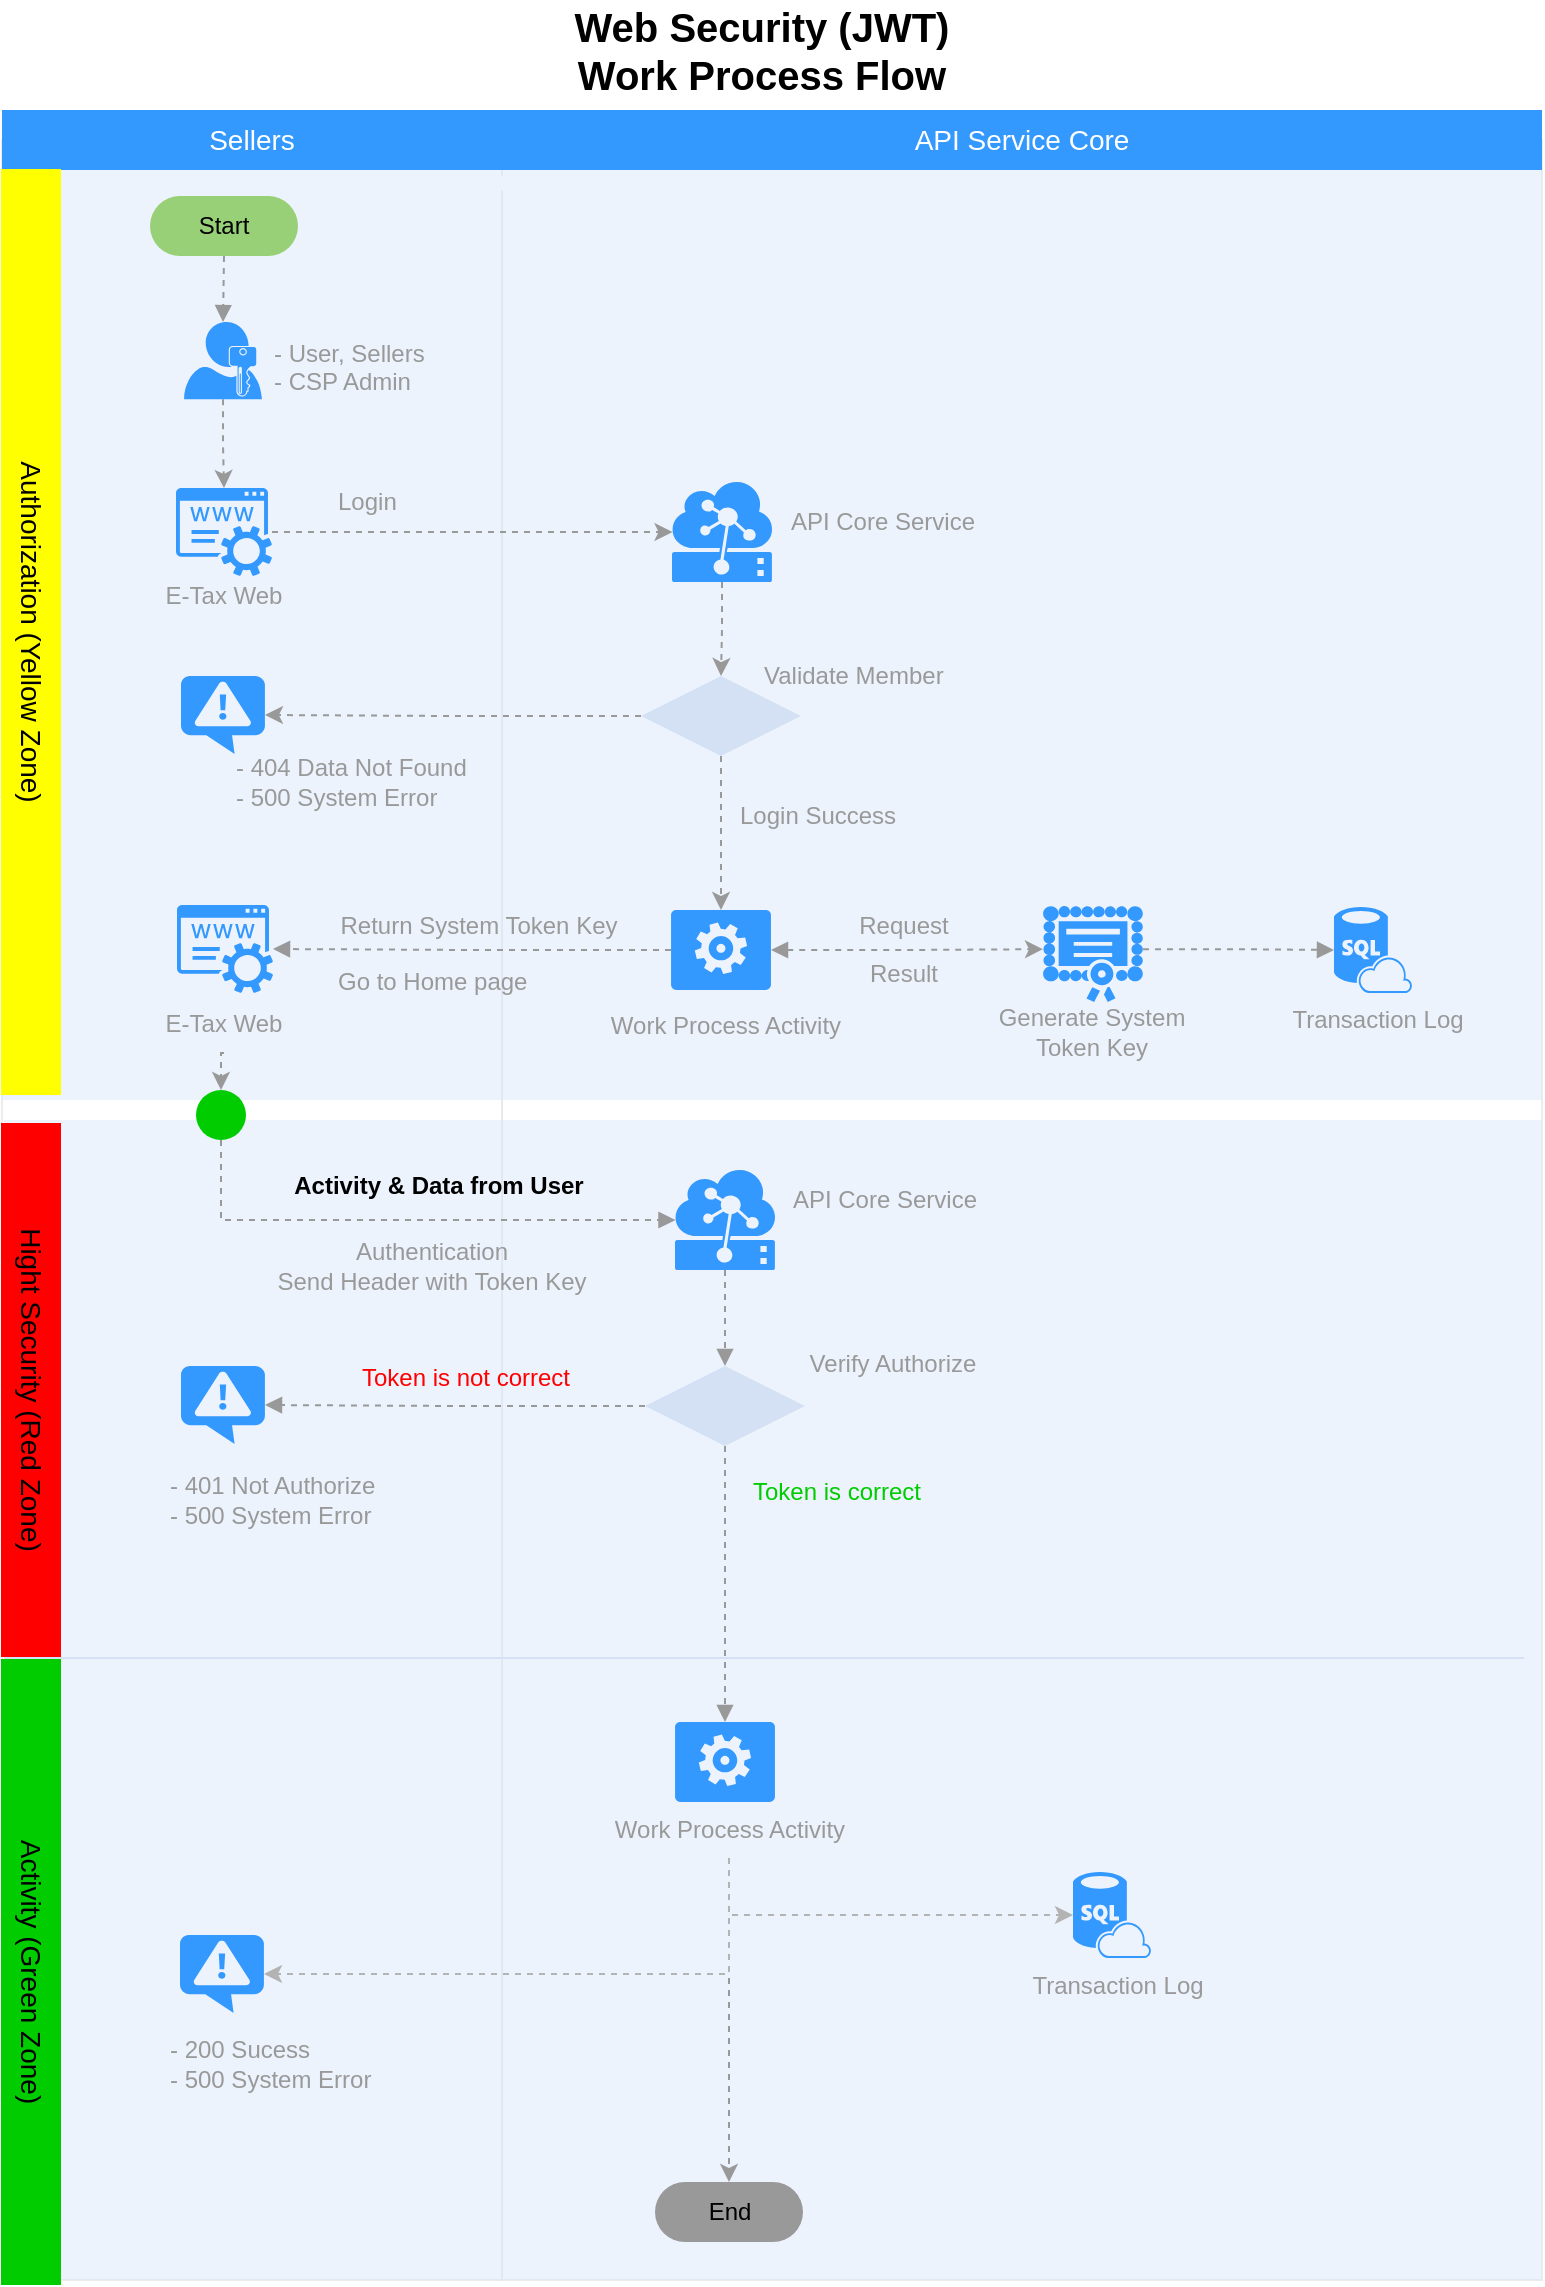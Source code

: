 <mxfile version="10.8.0" type="github"><diagram id="uKhTOOkc4RjVoIDiIBSb" name="Page-1"><mxGraphModel dx="1460" dy="634" grid="1" gridSize="10" guides="1" tooltips="1" connect="1" arrows="1" fold="1" page="1" pageScale="1" pageWidth="827" pageHeight="1169" math="0" shadow="0"><root><mxCell id="0"/><mxCell id="1" parent="0"/><mxCell id="6sQilXlq9aWwROgTPHyi-13" value="" style="rounded=1;whiteSpace=wrap;html=1;strokeColor=#E6E6E6;strokeWidth=1;fillColor=#FFFFFF;fontFamily=Helvetica;fontSize=14;fontColor=#FFB366;opacity=75;verticalAlign=top;fontStyle=1;arcSize=0;" parent="1" vertex="1"><mxGeometry x="290" y="80" width="520" height="1070" as="geometry"/></mxCell><mxCell id="6sQilXlq9aWwROgTPHyi-14" value="" style="rounded=1;whiteSpace=wrap;html=1;strokeColor=#E6E6E6;strokeWidth=1;fillColor=#FFFFFF;fontFamily=Helvetica;fontSize=14;fontColor=#FFB366;opacity=75;verticalAlign=top;fontStyle=1;arcSize=0;" parent="1" vertex="1"><mxGeometry x="40" y="80" width="250" height="1070" as="geometry"/></mxCell><mxCell id="6sQilXlq9aWwROgTPHyi-17" value="" style="shape=mxgraph.arrows.two_way_arrow_horizontal;html=1;verticalLabelPosition=bottom;verticalAlign=top;strokeWidth=2;strokeColor=none;dashed=1;fillColor=#FFFFFF;fontFamily=Verdana;fontSize=12;fontColor=#00BEF2" parent="1" vertex="1"><mxGeometry x="255.5" y="94" width="67" height="15" as="geometry"/></mxCell><mxCell id="6sQilXlq9aWwROgTPHyi-2" value="" style="rounded=1;whiteSpace=wrap;html=1;strokeColor=none;strokeWidth=1;fillColor=#dae8fc;fontSize=12;align=center;arcSize=0;opacity=50;" parent="1" vertex="1"><mxGeometry x="41" y="840" width="769" height="310" as="geometry"/></mxCell><mxCell id="c5TUyID_wUQy5QC_Ev8x-5" value="" style="rounded=1;whiteSpace=wrap;html=1;strokeColor=none;strokeWidth=1;fillColor=#dae8fc;fontSize=12;align=center;arcSize=0;opacity=50;" parent="1" vertex="1"><mxGeometry x="41" y="570" width="769" height="270" as="geometry"/></mxCell><mxCell id="DHfANPkJmQPyuI54mYjM-5" value="" style="rounded=1;whiteSpace=wrap;html=1;strokeColor=none;strokeWidth=1;fillColor=#dae8fc;fontSize=12;align=center;arcSize=0;opacity=50;" parent="1" vertex="1"><mxGeometry x="40" y="90" width="770" height="470" as="geometry"/></mxCell><mxCell id="DHfANPkJmQPyuI54mYjM-11" value="Web Security (JWT)&lt;br&gt;Work Process Flow" style="text;html=1;strokeColor=none;fillColor=none;align=center;verticalAlign=middle;whiteSpace=wrap;rounded=0;fontStyle=1;fontSize=20;" parent="1" vertex="1"><mxGeometry x="290" y="10" width="260" height="50" as="geometry"/></mxCell><mxCell id="DHfANPkJmQPyuI54mYjM-95" style="edgeStyle=orthogonalEdgeStyle;rounded=0;orthogonalLoop=1;jettySize=auto;html=1;exitX=0.5;exitY=1;exitDx=0;exitDy=0;exitPerimeter=0;entryX=0.5;entryY=0;entryDx=0;entryDy=0;dashed=1;startArrow=none;startFill=0;endArrow=block;endFill=1;strokeColor=#999999;" parent="1" source="DHfANPkJmQPyuI54mYjM-16" target="DHfANPkJmQPyuI54mYjM-94" edge="1"><mxGeometry relative="1" as="geometry"/></mxCell><mxCell id="DHfANPkJmQPyuI54mYjM-16" value="" style="shadow=0;dashed=0;html=1;strokeColor=none;labelPosition=center;verticalLabelPosition=bottom;verticalAlign=top;align=center;shape=mxgraph.mscae.cloud.iot_edge;fillColor=#3399FF;pointerEvents=1;fontSize=12;fontColor=#999999;" parent="1" vertex="1"><mxGeometry x="376.5" y="595" width="50" height="50" as="geometry"/></mxCell><mxCell id="DHfANPkJmQPyuI54mYjM-21" value="" style="verticalLabelPosition=bottom;html=1;verticalAlign=top;align=center;strokeColor=none;fillColor=#3399FF;shape=mxgraph.azure.notification_topic;fontSize=12;fontColor=#999999;" parent="1" vertex="1"><mxGeometry x="129.5" y="693" width="42" height="39" as="geometry"/></mxCell><mxCell id="DHfANPkJmQPyuI54mYjM-36" value="- 401 Not Authorize&lt;br&gt;- 500 System Error&lt;br&gt;" style="text;html=1;strokeColor=none;fillColor=none;align=left;verticalAlign=middle;whiteSpace=wrap;rounded=0;fontSize=12;fontColor=#999999;" parent="1" vertex="1"><mxGeometry x="122" y="739" width="143" height="41" as="geometry"/></mxCell><mxCell id="DHfANPkJmQPyuI54mYjM-38" style="edgeStyle=orthogonalEdgeStyle;rounded=0;orthogonalLoop=1;jettySize=auto;html=1;fontSize=14;strokeColor=#999999;dashed=1;entryX=0.005;entryY=0.5;entryDx=0;entryDy=0;entryPerimeter=0;" parent="1" source="DHfANPkJmQPyuI54mYjM-41" target="DHfANPkJmQPyuI54mYjM-50" edge="1"><mxGeometry relative="1" as="geometry"><mxPoint x="521" y="303" as="targetPoint"/><mxPoint x="187" y="303" as="sourcePoint"/></mxGeometry></mxCell><mxCell id="DHfANPkJmQPyuI54mYjM-39" value="Login" style="text;html=1;strokeColor=none;fillColor=none;align=left;verticalAlign=middle;whiteSpace=wrap;rounded=0;fontSize=12;fontColor=#999999;" parent="1" vertex="1"><mxGeometry x="205.5" y="251" width="59" height="20" as="geometry"/></mxCell><mxCell id="DHfANPkJmQPyuI54mYjM-43" style="edgeStyle=orthogonalEdgeStyle;rounded=0;orthogonalLoop=1;jettySize=auto;html=1;exitX=0.5;exitY=1;exitDx=0;exitDy=0;dashed=1;strokeColor=#999999;exitPerimeter=0;" parent="1" source="DHfANPkJmQPyuI54mYjM-59" target="DHfANPkJmQPyuI54mYjM-41" edge="1"><mxGeometry relative="1" as="geometry"><mxPoint x="151" y="259" as="sourcePoint"/><mxPoint x="151" y="315" as="targetPoint"/></mxGeometry></mxCell><mxCell id="DHfANPkJmQPyuI54mYjM-44" value="" style="group" parent="1" vertex="1" connectable="0"><mxGeometry x="675" y="453.5" width="108" height="79" as="geometry"/></mxCell><mxCell id="DHfANPkJmQPyuI54mYjM-45" value="" style="group" parent="DHfANPkJmQPyuI54mYjM-44" vertex="1" connectable="0"><mxGeometry width="108" height="79" as="geometry"/></mxCell><mxCell id="DHfANPkJmQPyuI54mYjM-46" value="Transaction Log" style="text;html=1;strokeColor=none;fillColor=none;align=center;verticalAlign=middle;whiteSpace=wrap;rounded=0;fontSize=12;fontColor=#999999;" parent="DHfANPkJmQPyuI54mYjM-45" vertex="1"><mxGeometry x="-1" y="52" width="108" height="29" as="geometry"/></mxCell><mxCell id="DHfANPkJmQPyuI54mYjM-47" value="" style="verticalLabelPosition=bottom;html=1;verticalAlign=top;align=center;strokeColor=none;fillColor=#3399FF;shape=mxgraph.azure.sql_database_sql_azure;fontSize=12;fontColor=#999999;" parent="DHfANPkJmQPyuI54mYjM-45" vertex="1"><mxGeometry x="31" y="10" width="39" height="43" as="geometry"/></mxCell><mxCell id="DHfANPkJmQPyuI54mYjM-70" style="edgeStyle=orthogonalEdgeStyle;rounded=0;orthogonalLoop=1;jettySize=auto;html=1;exitX=0.5;exitY=1;exitDx=0;exitDy=0;exitPerimeter=0;entryX=0.5;entryY=0;entryDx=0;entryDy=0;dashed=1;strokeColor=#999999;" parent="1" source="DHfANPkJmQPyuI54mYjM-50" target="rzRRF9HDVE1KtX3djg6L-4" edge="1"><mxGeometry relative="1" as="geometry"/></mxCell><mxCell id="DHfANPkJmQPyuI54mYjM-50" value="" style="shadow=0;dashed=0;html=1;strokeColor=none;labelPosition=center;verticalLabelPosition=bottom;verticalAlign=top;align=center;shape=mxgraph.mscae.cloud.iot_edge;fillColor=#3399FF;pointerEvents=1;fontSize=12;fontColor=#999999;" parent="1" vertex="1"><mxGeometry x="375" y="251" width="50" height="50" as="geometry"/></mxCell><mxCell id="DHfANPkJmQPyuI54mYjM-51" value="API Core Service" style="text;html=1;strokeColor=none;fillColor=none;align=center;verticalAlign=middle;whiteSpace=wrap;rounded=0;fontSize=12;fontColor=#999999;" parent="1" vertex="1"><mxGeometry x="430" y="256.5" width="101" height="29" as="geometry"/></mxCell><mxCell id="DHfANPkJmQPyuI54mYjM-67" value="" style="group" parent="1" vertex="1" connectable="0"><mxGeometry x="131" y="171" width="162.5" height="50" as="geometry"/></mxCell><mxCell id="DHfANPkJmQPyuI54mYjM-37" value="&lt;font color=&quot;#999999&quot; style=&quot;font-size: 12px&quot;&gt;- User, Sellers&lt;br&gt;- CSP Admin&lt;br&gt;&lt;br&gt;&lt;/font&gt;" style="text;html=1;strokeColor=none;fillColor=none;align=left;verticalAlign=middle;whiteSpace=wrap;rounded=0;fontSize=12;" parent="DHfANPkJmQPyuI54mYjM-67" vertex="1"><mxGeometry x="42.5" y="10" width="120" height="40" as="geometry"/></mxCell><mxCell id="DHfANPkJmQPyuI54mYjM-59" value="" style="pointerEvents=1;shadow=0;dashed=0;html=1;strokeColor=none;labelPosition=center;verticalLabelPosition=bottom;verticalAlign=top;align=center;shape=mxgraph.mscae.enterprise.user_permissions;fillColor=#3399FF;fontSize=14;" parent="DHfANPkJmQPyuI54mYjM-67" vertex="1"><mxGeometry width="39" height="38.678" as="geometry"/></mxCell><mxCell id="DHfANPkJmQPyuI54mYjM-69" value="" style="group" parent="1" vertex="1" connectable="0"><mxGeometry x="321.5" y="465" width="160" height="72" as="geometry"/></mxCell><mxCell id="DHfANPkJmQPyuI54mYjM-19" value="" style="verticalLabelPosition=bottom;html=1;verticalAlign=top;align=center;strokeColor=none;fillColor=#3399FF;shape=mxgraph.azure.worker_role;fontSize=12;fontColor=#999999;" parent="DHfANPkJmQPyuI54mYjM-69" vertex="1"><mxGeometry x="53" width="50" height="40" as="geometry"/></mxCell><mxCell id="DHfANPkJmQPyuI54mYjM-20" value="Work Process Activity&lt;br&gt;" style="text;html=1;strokeColor=none;fillColor=none;align=center;verticalAlign=middle;whiteSpace=wrap;rounded=0;fontSize=12;fontColor=#999999;" parent="DHfANPkJmQPyuI54mYjM-69" vertex="1"><mxGeometry y="43" width="160" height="29" as="geometry"/></mxCell><mxCell id="DHfANPkJmQPyuI54mYjM-72" value="" style="group" parent="1" vertex="1" connectable="0"><mxGeometry x="527.5" y="456.5" width="114" height="81" as="geometry"/></mxCell><mxCell id="DHfANPkJmQPyuI54mYjM-13" value="" style="group" parent="DHfANPkJmQPyuI54mYjM-72" vertex="1" connectable="0"><mxGeometry width="114" height="81" as="geometry"/></mxCell><mxCell id="DHfANPkJmQPyuI54mYjM-14" value="Generate System Token Key&lt;br&gt;" style="text;html=1;strokeColor=none;fillColor=none;align=center;verticalAlign=middle;whiteSpace=wrap;rounded=0;fontSize=12;fontColor=#999999;" parent="DHfANPkJmQPyuI54mYjM-13" vertex="1"><mxGeometry y="54" width="114" height="30" as="geometry"/></mxCell><mxCell id="DHfANPkJmQPyuI54mYjM-62" value="" style="pointerEvents=1;shadow=0;dashed=0;html=1;strokeColor=none;labelPosition=center;verticalLabelPosition=bottom;verticalAlign=top;align=center;shape=mxgraph.mscae.intune.inventory_license;fillColor=#3399FF;fontSize=14;" parent="DHfANPkJmQPyuI54mYjM-72" vertex="1"><mxGeometry x="33" y="6.5" width="50" height="48" as="geometry"/></mxCell><mxCell id="DHfANPkJmQPyuI54mYjM-75" style="edgeStyle=orthogonalEdgeStyle;rounded=0;orthogonalLoop=1;jettySize=auto;html=1;exitX=1;exitY=0.5;exitDx=0;exitDy=0;exitPerimeter=0;entryX=0;entryY=0.45;entryDx=0;entryDy=0;entryPerimeter=0;dashed=1;strokeColor=#999999;startArrow=block;startFill=1;" parent="1" source="DHfANPkJmQPyuI54mYjM-19" target="DHfANPkJmQPyuI54mYjM-62" edge="1"><mxGeometry relative="1" as="geometry"/></mxCell><mxCell id="DHfANPkJmQPyuI54mYjM-76" value="Request" style="text;html=1;strokeColor=none;fillColor=none;align=center;verticalAlign=middle;whiteSpace=wrap;rounded=0;fontSize=12;fontColor=#999999;" parent="1" vertex="1"><mxGeometry x="461" y="463" width="60" height="20" as="geometry"/></mxCell><mxCell id="DHfANPkJmQPyuI54mYjM-77" value="Result" style="text;html=1;strokeColor=none;fillColor=none;align=center;verticalAlign=middle;whiteSpace=wrap;rounded=0;fontSize=12;fontColor=#999999;" parent="1" vertex="1"><mxGeometry x="461" y="487" width="60" height="20" as="geometry"/></mxCell><mxCell id="DHfANPkJmQPyuI54mYjM-78" style="edgeStyle=orthogonalEdgeStyle;rounded=0;orthogonalLoop=1;jettySize=auto;html=1;exitX=0;exitY=0.5;exitDx=0;exitDy=0;exitPerimeter=0;dashed=1;startArrow=none;startFill=0;strokeColor=#999999;endArrow=block;endFill=1;" parent="1" source="DHfANPkJmQPyuI54mYjM-19" target="DHfANPkJmQPyuI54mYjM-80" edge="1"><mxGeometry relative="1" as="geometry"><mxPoint x="171" y="485" as="targetPoint"/></mxGeometry></mxCell><mxCell id="DHfANPkJmQPyuI54mYjM-79" value="" style="group" parent="1" vertex="1" connectable="0"><mxGeometry x="96" y="462.5" width="110" height="74" as="geometry"/></mxCell><mxCell id="DHfANPkJmQPyuI54mYjM-80" value="" style="pointerEvents=1;shadow=0;dashed=0;html=1;strokeColor=none;fillColor=#3399FF;labelPosition=center;verticalLabelPosition=bottom;verticalAlign=top;outlineConnect=0;align=center;shape=mxgraph.office.services.registrar_service;" parent="DHfANPkJmQPyuI54mYjM-79" vertex="1"><mxGeometry x="31.5" width="48" height="44" as="geometry"/></mxCell><mxCell id="DHfANPkJmQPyuI54mYjM-81" value="E-Tax Web" style="text;html=1;strokeColor=none;fillColor=none;align=center;verticalAlign=middle;whiteSpace=wrap;rounded=0;fontSize=12;fontColor=#999999;" parent="DHfANPkJmQPyuI54mYjM-79" vertex="1"><mxGeometry y="44" width="110" height="30" as="geometry"/></mxCell><mxCell id="DHfANPkJmQPyuI54mYjM-82" value="Return System Token Key&lt;br&gt;" style="text;html=1;strokeColor=none;fillColor=none;align=center;verticalAlign=middle;whiteSpace=wrap;rounded=0;fontSize=12;fontColor=#999999;" parent="1" vertex="1"><mxGeometry x="188" y="460.5" width="181" height="24" as="geometry"/></mxCell><mxCell id="DHfANPkJmQPyuI54mYjM-86" style="edgeStyle=orthogonalEdgeStyle;rounded=0;orthogonalLoop=1;jettySize=auto;html=1;exitX=0.5;exitY=1;exitDx=0;exitDy=0;entryX=0.005;entryY=0.5;entryDx=0;entryDy=0;dashed=1;startArrow=none;startFill=0;endArrow=block;endFill=1;strokeColor=#999999;entryPerimeter=0;" parent="1" source="QOrvS7tsFobhHx8EHtBC-1" target="DHfANPkJmQPyuI54mYjM-16" edge="1"><mxGeometry relative="1" as="geometry"><mxPoint x="368" y="622" as="targetPoint"/></mxGeometry></mxCell><mxCell id="DHfANPkJmQPyuI54mYjM-88" style="edgeStyle=orthogonalEdgeStyle;rounded=0;orthogonalLoop=1;jettySize=auto;html=1;exitX=1;exitY=0.45;exitDx=0;exitDy=0;exitPerimeter=0;entryX=0;entryY=0.5;entryDx=0;entryDy=0;entryPerimeter=0;dashed=1;startArrow=none;startFill=0;endArrow=block;endFill=1;strokeColor=#999999;" parent="1" source="DHfANPkJmQPyuI54mYjM-62" target="DHfANPkJmQPyuI54mYjM-47" edge="1"><mxGeometry relative="1" as="geometry"/></mxCell><mxCell id="DHfANPkJmQPyuI54mYjM-98" style="edgeStyle=orthogonalEdgeStyle;rounded=0;orthogonalLoop=1;jettySize=auto;html=1;exitX=0.5;exitY=1;exitDx=0;exitDy=0;dashed=1;startArrow=none;startFill=0;endArrow=block;endFill=1;strokeColor=#999999;" parent="1" source="DHfANPkJmQPyuI54mYjM-94" target="DHfANPkJmQPyuI54mYjM-104" edge="1"><mxGeometry relative="1" as="geometry"/></mxCell><mxCell id="DHfANPkJmQPyuI54mYjM-102" style="edgeStyle=orthogonalEdgeStyle;rounded=0;orthogonalLoop=1;jettySize=auto;html=1;exitX=0;exitY=0.5;exitDx=0;exitDy=0;entryX=1;entryY=0.5;entryDx=0;entryDy=0;entryPerimeter=0;dashed=1;startArrow=none;startFill=0;endArrow=block;endFill=1;strokeColor=#999999;" parent="1" source="DHfANPkJmQPyuI54mYjM-94" target="DHfANPkJmQPyuI54mYjM-21" edge="1"><mxGeometry relative="1" as="geometry"/></mxCell><mxCell id="DHfANPkJmQPyuI54mYjM-94" value="" style="rhombus;whiteSpace=wrap;html=1;strokeColor=none;strokeWidth=1;fillColor=#D4E1F5;fontSize=12;fontColor=#999999;align=left;" parent="1" vertex="1"><mxGeometry x="361.5" y="693" width="80" height="40" as="geometry"/></mxCell><mxCell id="DHfANPkJmQPyuI54mYjM-96" value="Activity &amp;amp; Data from User&lt;br&gt;" style="text;html=1;strokeColor=none;fillColor=none;align=center;verticalAlign=middle;whiteSpace=wrap;rounded=0;fontSize=12;fontColor=#000000;fontStyle=1" parent="1" vertex="1"><mxGeometry x="157" y="586" width="203" height="34" as="geometry"/></mxCell><mxCell id="DHfANPkJmQPyuI54mYjM-97" value="API Core Service" style="text;html=1;strokeColor=none;fillColor=none;align=center;verticalAlign=middle;whiteSpace=wrap;rounded=0;fontSize=12;fontColor=#999999;" parent="1" vertex="1"><mxGeometry x="431" y="595.5" width="101" height="29" as="geometry"/></mxCell><mxCell id="DHfANPkJmQPyuI54mYjM-99" value="Token is correct" style="text;html=1;strokeColor=none;fillColor=none;align=center;verticalAlign=middle;whiteSpace=wrap;rounded=0;fontSize=12;fontColor=#00CC00;" parent="1" vertex="1"><mxGeometry x="407" y="741.5" width="101" height="29" as="geometry"/></mxCell><mxCell id="DHfANPkJmQPyuI54mYjM-100" value="Verify Authorize" style="text;html=1;strokeColor=none;fillColor=none;align=center;verticalAlign=middle;whiteSpace=wrap;rounded=0;fontSize=12;fontColor=#999999;" parent="1" vertex="1"><mxGeometry x="421" y="677" width="129" height="29" as="geometry"/></mxCell><mxCell id="DHfANPkJmQPyuI54mYjM-101" value="Token is not correct" style="text;html=1;strokeColor=none;fillColor=none;align=center;verticalAlign=middle;whiteSpace=wrap;rounded=0;fontSize=12;fontColor=#FF0000;" parent="1" vertex="1"><mxGeometry x="210" y="684" width="124" height="29" as="geometry"/></mxCell><mxCell id="DHfANPkJmQPyuI54mYjM-103" value="" style="group" parent="1" vertex="1" connectable="0"><mxGeometry x="323.5" y="903" width="160" height="72" as="geometry"/></mxCell><mxCell id="DHfANPkJmQPyuI54mYjM-104" value="" style="verticalLabelPosition=bottom;html=1;verticalAlign=top;align=center;strokeColor=none;fillColor=#3399FF;shape=mxgraph.azure.worker_role;fontSize=12;fontColor=#999999;" parent="DHfANPkJmQPyuI54mYjM-103" vertex="1"><mxGeometry x="53" y="-32" width="50" height="40" as="geometry"/></mxCell><mxCell id="DHfANPkJmQPyuI54mYjM-105" value="Work Process Activity&lt;br&gt;" style="text;html=1;strokeColor=none;fillColor=none;align=center;verticalAlign=middle;whiteSpace=wrap;rounded=0;fontSize=12;fontColor=#999999;" parent="DHfANPkJmQPyuI54mYjM-103" vertex="1"><mxGeometry y="7" width="160" height="29" as="geometry"/></mxCell><mxCell id="DHfANPkJmQPyuI54mYjM-114" value="End" style="rounded=1;whiteSpace=wrap;html=1;fontColor=#000000;align=center;arcSize=50;labelBackgroundColor=none;fillColor=#999999;strokeColor=none;" parent="1" vertex="1"><mxGeometry x="366.5" y="1101" width="74" height="30" as="geometry"/></mxCell><mxCell id="DHfANPkJmQPyuI54mYjM-117" style="edgeStyle=orthogonalEdgeStyle;rounded=0;orthogonalLoop=1;jettySize=auto;html=1;exitX=0.5;exitY=1;exitDx=0;exitDy=0;entryX=0.5;entryY=0;entryDx=0;entryDy=0;entryPerimeter=0;dashed=1;startArrow=none;startFill=0;endArrow=block;endFill=1;strokeColor=#999999;fontColor=#000000;" parent="1" source="DHfANPkJmQPyuI54mYjM-116" target="DHfANPkJmQPyuI54mYjM-59" edge="1"><mxGeometry relative="1" as="geometry"/></mxCell><mxCell id="DHfANPkJmQPyuI54mYjM-116" value="Start" style="rounded=1;whiteSpace=wrap;html=1;fontColor=#000000;align=center;arcSize=50;labelBackgroundColor=none;fillColor=#97D077;strokeColor=none;" parent="1" vertex="1"><mxGeometry x="114" y="108" width="74" height="30" as="geometry"/></mxCell><mxCell id="c5TUyID_wUQy5QC_Ev8x-1" value="Login Success&lt;br&gt;" style="text;html=1;strokeColor=none;fillColor=none;align=left;verticalAlign=middle;whiteSpace=wrap;rounded=0;fontSize=12;fontColor=#999999;" parent="1" vertex="1"><mxGeometry x="407" y="401" width="102" height="34" as="geometry"/></mxCell><mxCell id="rzRRF9HDVE1KtX3djg6L-1" value="Hight Security (Red Zone)" style="whiteSpace=wrap;html=1;dashed=1;strokeColor=none;strokeWidth=2;fillColor=#FF0000;fontFamily=Helvetica;fontSize=14;fontColor=#000000;fontStyle=0;rotation=90;" parent="1" vertex="1"><mxGeometry x="-79" y="690" width="267" height="30" as="geometry"/></mxCell><mxCell id="rzRRF9HDVE1KtX3djg6L-3" value="" style="group" parent="1" vertex="1" connectable="0"><mxGeometry x="95.5" y="254" width="110" height="69" as="geometry"/></mxCell><mxCell id="DHfANPkJmQPyuI54mYjM-41" value="" style="pointerEvents=1;shadow=0;dashed=0;html=1;strokeColor=none;fillColor=#3399FF;labelPosition=center;verticalLabelPosition=bottom;verticalAlign=top;outlineConnect=0;align=center;shape=mxgraph.office.services.registrar_service;" parent="rzRRF9HDVE1KtX3djg6L-3" vertex="1"><mxGeometry x="31.5" width="48" height="44" as="geometry"/></mxCell><mxCell id="DHfANPkJmQPyuI54mYjM-42" value="E-Tax Web" style="text;html=1;strokeColor=none;fillColor=none;align=center;verticalAlign=middle;whiteSpace=wrap;rounded=0;fontSize=12;fontColor=#999999;" parent="rzRRF9HDVE1KtX3djg6L-3" vertex="1"><mxGeometry y="39" width="110" height="30" as="geometry"/></mxCell><mxCell id="rzRRF9HDVE1KtX3djg6L-7" style="edgeStyle=orthogonalEdgeStyle;rounded=0;orthogonalLoop=1;jettySize=auto;html=1;exitX=0.5;exitY=1;exitDx=0;exitDy=0;entryX=0.5;entryY=0;entryDx=0;entryDy=0;entryPerimeter=0;dashed=1;strokeColor=#999999;fontColor=#00CC00;" parent="1" source="rzRRF9HDVE1KtX3djg6L-4" target="DHfANPkJmQPyuI54mYjM-19" edge="1"><mxGeometry relative="1" as="geometry"/></mxCell><mxCell id="rzRRF9HDVE1KtX3djg6L-8" style="edgeStyle=orthogonalEdgeStyle;rounded=0;orthogonalLoop=1;jettySize=auto;html=1;exitX=0;exitY=0.5;exitDx=0;exitDy=0;entryX=1;entryY=0.5;entryDx=0;entryDy=0;entryPerimeter=0;dashed=1;strokeColor=#999999;fontColor=#00CC00;" parent="1" source="rzRRF9HDVE1KtX3djg6L-4" target="rzRRF9HDVE1KtX3djg6L-5" edge="1"><mxGeometry relative="1" as="geometry"/></mxCell><mxCell id="rzRRF9HDVE1KtX3djg6L-4" value="" style="rhombus;whiteSpace=wrap;html=1;strokeColor=none;strokeWidth=1;fillColor=#D4E1F5;fontSize=12;fontColor=#999999;align=left;" parent="1" vertex="1"><mxGeometry x="359.5" y="348" width="80" height="40" as="geometry"/></mxCell><mxCell id="rzRRF9HDVE1KtX3djg6L-5" value="" style="verticalLabelPosition=bottom;html=1;verticalAlign=top;align=center;strokeColor=none;fillColor=#3399FF;shape=mxgraph.azure.notification_topic;fontSize=12;fontColor=#999999;" parent="1" vertex="1"><mxGeometry x="129.5" y="348" width="42" height="39" as="geometry"/></mxCell><mxCell id="rzRRF9HDVE1KtX3djg6L-6" value="- 404 Data Not Found&lt;br&gt;- 500 System Error&lt;br&gt;" style="text;html=1;strokeColor=none;fillColor=none;align=left;verticalAlign=middle;whiteSpace=wrap;rounded=0;fontSize=12;fontColor=#999999;" parent="1" vertex="1"><mxGeometry x="155" y="383" width="143" height="35" as="geometry"/></mxCell><mxCell id="rzRRF9HDVE1KtX3djg6L-9" value="Validate Member&lt;br&gt;" style="text;html=1;strokeColor=none;fillColor=none;align=left;verticalAlign=middle;whiteSpace=wrap;rounded=0;fontSize=12;fontColor=#999999;" parent="1" vertex="1"><mxGeometry x="419" y="331" width="102" height="34" as="geometry"/></mxCell><mxCell id="QOrvS7tsFobhHx8EHtBC-1" value="" style="ellipse;whiteSpace=wrap;html=1;aspect=fixed;fillColor=#00CC00;fontColor=#000000;align=center;strokeColor=none;" parent="1" vertex="1"><mxGeometry x="137" y="555" width="25" height="25" as="geometry"/></mxCell><mxCell id="QOrvS7tsFobhHx8EHtBC-3" style="edgeStyle=orthogonalEdgeStyle;rounded=0;orthogonalLoop=1;jettySize=auto;html=1;exitX=0.5;exitY=1;exitDx=0;exitDy=0;entryX=0.5;entryY=0;entryDx=0;entryDy=0;dashed=1;strokeColor=#999999;fontColor=#000000;" parent="1" source="DHfANPkJmQPyuI54mYjM-81" target="QOrvS7tsFobhHx8EHtBC-1" edge="1"><mxGeometry relative="1" as="geometry"/></mxCell><mxCell id="6sQilXlq9aWwROgTPHyi-1" value="Activity (Green Zone)" style="whiteSpace=wrap;html=1;dashed=1;strokeColor=none;strokeWidth=2;fillColor=#00CC00;fontFamily=Helvetica;fontSize=14;fontColor=#000000;fontStyle=0;rotation=90;" parent="1" vertex="1"><mxGeometry x="-102" y="981" width="313" height="30" as="geometry"/></mxCell><mxCell id="6sQilXlq9aWwROgTPHyi-7" style="edgeStyle=orthogonalEdgeStyle;rounded=0;orthogonalLoop=1;jettySize=auto;html=1;exitX=0.5;exitY=1;exitDx=0;exitDy=0;entryX=0.5;entryY=0;entryDx=0;entryDy=0;strokeColor=#999999;dashed=1;" parent="1" source="DHfANPkJmQPyuI54mYjM-105" target="DHfANPkJmQPyuI54mYjM-114" edge="1"><mxGeometry relative="1" as="geometry"><mxPoint x="406" y="1067" as="sourcePoint"/></mxGeometry></mxCell><mxCell id="6sQilXlq9aWwROgTPHyi-15" value="Sellers" style="whiteSpace=wrap;html=1;dashed=1;strokeColor=none;strokeWidth=2;fillColor=#3399FF;fontFamily=Helvetica;fontSize=14;fontColor=#FFFFFF;fontStyle=0" parent="1" vertex="1"><mxGeometry x="40" y="65" width="250" height="30" as="geometry"/></mxCell><mxCell id="6sQilXlq9aWwROgTPHyi-16" value="API Service Core" style="whiteSpace=wrap;html=1;dashed=1;strokeColor=none;strokeWidth=2;fillColor=#3399FF;fontFamily=Helvetica;fontSize=14;fontColor=#FFFFFF;fontStyle=0" parent="1" vertex="1"><mxGeometry x="290" y="65" width="520" height="30" as="geometry"/></mxCell><mxCell id="rzRRF9HDVE1KtX3djg6L-2" value="Authorization (Yellow Zone)" style="whiteSpace=wrap;html=1;dashed=1;strokeColor=none;strokeWidth=2;fillColor=#FFFF00;fontFamily=Helvetica;fontSize=14;fontColor=#000000;fontStyle=0;rotation=90;" parent="1" vertex="1"><mxGeometry x="-177" y="311" width="463" height="30" as="geometry"/></mxCell><mxCell id="PB5hMkYGDKj1-wUn9eij-1" value="Authentication&lt;br&gt;Send Header with Token Key" style="text;html=1;strokeColor=none;fillColor=none;align=center;verticalAlign=middle;whiteSpace=wrap;rounded=0;fontSize=12;fontColor=#999999;" parent="1" vertex="1"><mxGeometry x="150" y="625" width="210" height="35" as="geometry"/></mxCell><mxCell id="vRxRr_hiHDU85s1wgTKq-1" value="" style="endArrow=none;html=1;strokeColor=#D4E1F5;fontColor=#000000;" parent="1" edge="1"><mxGeometry width="50" height="50" relative="1" as="geometry"><mxPoint x="41" y="839" as="sourcePoint"/><mxPoint x="801" y="839" as="targetPoint"/></mxGeometry></mxCell><mxCell id="DHfANPkJmQPyuI54mYjM-91" value="Transaction Log" style="text;html=1;strokeColor=none;fillColor=none;align=center;verticalAlign=middle;whiteSpace=wrap;rounded=0;fontSize=12;fontColor=#999999;" parent="1" vertex="1"><mxGeometry x="543.5" y="988" width="108" height="29" as="geometry"/></mxCell><mxCell id="DHfANPkJmQPyuI54mYjM-92" value="" style="verticalLabelPosition=bottom;html=1;verticalAlign=top;align=center;strokeColor=none;fillColor=#3399FF;shape=mxgraph.azure.sql_database_sql_azure;fontSize=12;fontColor=#999999;" parent="1" vertex="1"><mxGeometry x="575.5" y="946" width="39" height="43" as="geometry"/></mxCell><mxCell id="LiJ3NfGTpiIRO62YciCQ-1" value="Go to Home page" style="text;html=1;strokeColor=none;fillColor=none;align=left;verticalAlign=middle;whiteSpace=wrap;rounded=0;fontSize=12;fontColor=#999999;" vertex="1" parent="1"><mxGeometry x="206" y="486.5" width="124" height="29" as="geometry"/></mxCell><mxCell id="LiJ3NfGTpiIRO62YciCQ-2" style="edgeStyle=orthogonalEdgeStyle;rounded=0;orthogonalLoop=1;jettySize=auto;html=1;exitX=0.5;exitY=1;exitDx=0;exitDy=0;entryX=0;entryY=0.5;entryDx=0;entryDy=0;entryPerimeter=0;dashed=1;strokeColor=#B3B3B3;" edge="1" parent="1" source="DHfANPkJmQPyuI54mYjM-105" target="DHfANPkJmQPyuI54mYjM-92"><mxGeometry relative="1" as="geometry"/></mxCell><mxCell id="LiJ3NfGTpiIRO62YciCQ-3" value="" style="verticalLabelPosition=bottom;html=1;verticalAlign=top;align=center;strokeColor=none;fillColor=#3399FF;shape=mxgraph.azure.notification_topic;fontSize=12;fontColor=#999999;" vertex="1" parent="1"><mxGeometry x="129" y="977.5" width="42" height="39" as="geometry"/></mxCell><mxCell id="LiJ3NfGTpiIRO62YciCQ-4" value="- 200 Sucess&lt;br&gt;- 500 System Error&lt;br&gt;" style="text;html=1;strokeColor=none;fillColor=none;align=left;verticalAlign=middle;whiteSpace=wrap;rounded=0;fontSize=12;fontColor=#999999;" vertex="1" parent="1"><mxGeometry x="121.5" y="1021.5" width="143" height="41" as="geometry"/></mxCell><mxCell id="LiJ3NfGTpiIRO62YciCQ-5" style="edgeStyle=orthogonalEdgeStyle;rounded=0;orthogonalLoop=1;jettySize=auto;html=1;exitX=0.5;exitY=1;exitDx=0;exitDy=0;entryX=1;entryY=0.5;entryDx=0;entryDy=0;entryPerimeter=0;dashed=1;strokeColor=#B3B3B3;" edge="1" parent="1" source="DHfANPkJmQPyuI54mYjM-105" target="LiJ3NfGTpiIRO62YciCQ-3"><mxGeometry relative="1" as="geometry"/></mxCell></root></mxGraphModel></diagram></mxfile>